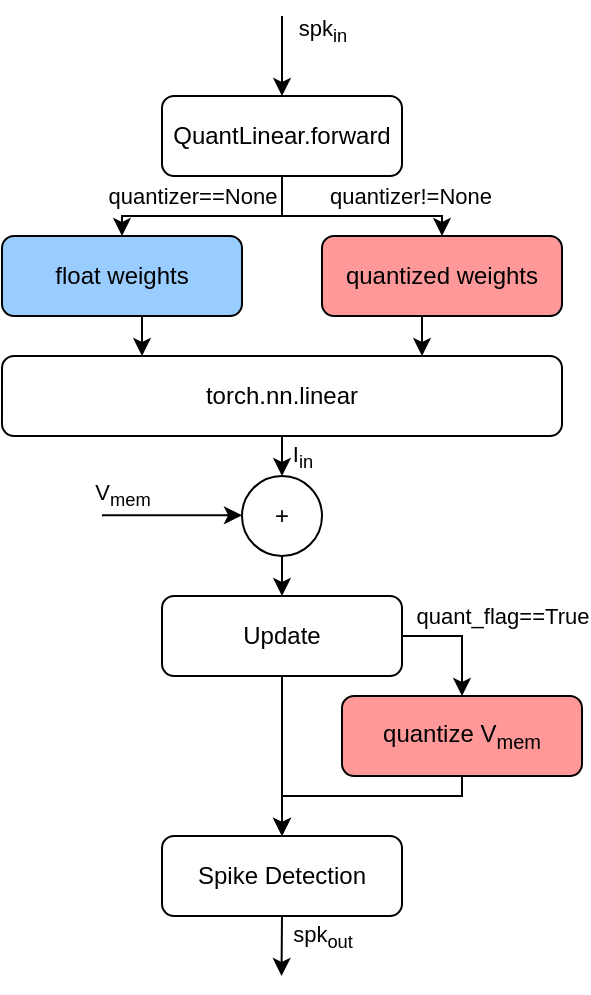 <mxfile version="28.0.6">
  <diagram name="Page-1" id="BYaa-4TS6SF9K7ZMuMDA">
    <mxGraphModel dx="983" dy="532" grid="1" gridSize="10" guides="1" tooltips="1" connect="1" arrows="1" fold="1" page="1" pageScale="1" pageWidth="850" pageHeight="1100" math="0" shadow="0">
      <root>
        <mxCell id="0" />
        <mxCell id="1" parent="0" />
        <mxCell id="bS1HA9GtuZSK5GUnn46K-4" style="edgeStyle=orthogonalEdgeStyle;rounded=0;orthogonalLoop=1;jettySize=auto;html=1;exitX=0.5;exitY=1;exitDx=0;exitDy=0;entryX=0.5;entryY=0;entryDx=0;entryDy=0;" edge="1" parent="1" source="bS1HA9GtuZSK5GUnn46K-1" target="bS1HA9GtuZSK5GUnn46K-2">
          <mxGeometry relative="1" as="geometry" />
        </mxCell>
        <mxCell id="bS1HA9GtuZSK5GUnn46K-7" value="&lt;div&gt;quantizer==None&lt;/div&gt;" style="edgeLabel;html=1;align=center;verticalAlign=middle;resizable=0;points=[];" vertex="1" connectable="0" parent="bS1HA9GtuZSK5GUnn46K-4">
          <mxGeometry x="-0.1" y="1" relative="1" as="geometry">
            <mxPoint x="-16" y="-11" as="offset" />
          </mxGeometry>
        </mxCell>
        <mxCell id="bS1HA9GtuZSK5GUnn46K-5" style="edgeStyle=orthogonalEdgeStyle;rounded=0;orthogonalLoop=1;jettySize=auto;html=1;exitX=0.5;exitY=1;exitDx=0;exitDy=0;entryX=0.5;entryY=0;entryDx=0;entryDy=0;" edge="1" parent="1" source="bS1HA9GtuZSK5GUnn46K-1" target="bS1HA9GtuZSK5GUnn46K-3">
          <mxGeometry relative="1" as="geometry" />
        </mxCell>
        <mxCell id="bS1HA9GtuZSK5GUnn46K-6" value="quantizer!=None" style="edgeLabel;html=1;align=center;verticalAlign=middle;resizable=0;points=[];" vertex="1" connectable="0" parent="bS1HA9GtuZSK5GUnn46K-5">
          <mxGeometry x="0.233" relative="1" as="geometry">
            <mxPoint x="16" y="-10" as="offset" />
          </mxGeometry>
        </mxCell>
        <mxCell id="bS1HA9GtuZSK5GUnn46K-1" value="QuantLinear.forward" style="rounded=1;whiteSpace=wrap;html=1;" vertex="1" parent="1">
          <mxGeometry x="360" y="120" width="120" height="40" as="geometry" />
        </mxCell>
        <mxCell id="bS1HA9GtuZSK5GUnn46K-10" style="edgeStyle=orthogonalEdgeStyle;rounded=0;orthogonalLoop=1;jettySize=auto;html=1;exitX=0.5;exitY=1;exitDx=0;exitDy=0;entryX=0.25;entryY=0;entryDx=0;entryDy=0;" edge="1" parent="1" source="bS1HA9GtuZSK5GUnn46K-2" target="bS1HA9GtuZSK5GUnn46K-9">
          <mxGeometry relative="1" as="geometry" />
        </mxCell>
        <mxCell id="bS1HA9GtuZSK5GUnn46K-2" value="float weights" style="rounded=1;whiteSpace=wrap;html=1;fillColor=#99CCFF;" vertex="1" parent="1">
          <mxGeometry x="280" y="190" width="120" height="40" as="geometry" />
        </mxCell>
        <mxCell id="bS1HA9GtuZSK5GUnn46K-11" style="edgeStyle=orthogonalEdgeStyle;rounded=0;orthogonalLoop=1;jettySize=auto;html=1;exitX=0.5;exitY=1;exitDx=0;exitDy=0;entryX=0.75;entryY=0;entryDx=0;entryDy=0;" edge="1" parent="1" source="bS1HA9GtuZSK5GUnn46K-3" target="bS1HA9GtuZSK5GUnn46K-9">
          <mxGeometry relative="1" as="geometry" />
        </mxCell>
        <mxCell id="bS1HA9GtuZSK5GUnn46K-3" value="quantized weights" style="rounded=1;whiteSpace=wrap;html=1;fillColor=#FF9999;" vertex="1" parent="1">
          <mxGeometry x="440" y="190" width="120" height="40" as="geometry" />
        </mxCell>
        <mxCell id="bS1HA9GtuZSK5GUnn46K-18" style="edgeStyle=orthogonalEdgeStyle;rounded=0;orthogonalLoop=1;jettySize=auto;html=1;exitX=0.5;exitY=1;exitDx=0;exitDy=0;entryX=0.5;entryY=0;entryDx=0;entryDy=0;" edge="1" parent="1" source="bS1HA9GtuZSK5GUnn46K-9" target="bS1HA9GtuZSK5GUnn46K-12">
          <mxGeometry relative="1" as="geometry" />
        </mxCell>
        <mxCell id="bS1HA9GtuZSK5GUnn46K-19" value="I&lt;sub&gt;in&lt;/sub&gt;" style="edgeLabel;html=1;align=center;verticalAlign=middle;resizable=0;points=[];" vertex="1" connectable="0" parent="bS1HA9GtuZSK5GUnn46K-18">
          <mxGeometry x="-0.186" y="3" relative="1" as="geometry">
            <mxPoint x="7" y="3" as="offset" />
          </mxGeometry>
        </mxCell>
        <mxCell id="bS1HA9GtuZSK5GUnn46K-9" value="torch.nn.linear" style="rounded=1;whiteSpace=wrap;html=1;" vertex="1" parent="1">
          <mxGeometry x="280" y="250" width="280" height="40" as="geometry" />
        </mxCell>
        <mxCell id="bS1HA9GtuZSK5GUnn46K-23" style="edgeStyle=orthogonalEdgeStyle;rounded=0;orthogonalLoop=1;jettySize=auto;html=1;exitX=0.5;exitY=1;exitDx=0;exitDy=0;entryX=0.5;entryY=0;entryDx=0;entryDy=0;" edge="1" parent="1" source="bS1HA9GtuZSK5GUnn46K-12" target="bS1HA9GtuZSK5GUnn46K-22">
          <mxGeometry relative="1" as="geometry" />
        </mxCell>
        <mxCell id="bS1HA9GtuZSK5GUnn46K-12" value="+" style="ellipse;whiteSpace=wrap;html=1;aspect=fixed;" vertex="1" parent="1">
          <mxGeometry x="400" y="310" width="40" height="40" as="geometry" />
        </mxCell>
        <mxCell id="bS1HA9GtuZSK5GUnn46K-15" value="" style="endArrow=classic;html=1;rounded=0;entryX=0.5;entryY=0;entryDx=0;entryDy=0;" edge="1" parent="1" target="bS1HA9GtuZSK5GUnn46K-1">
          <mxGeometry width="50" height="50" relative="1" as="geometry">
            <mxPoint x="420" y="80" as="sourcePoint" />
            <mxPoint x="470" y="30" as="targetPoint" />
          </mxGeometry>
        </mxCell>
        <mxCell id="bS1HA9GtuZSK5GUnn46K-16" value="spk&lt;sub&gt;in&lt;/sub&gt;" style="edgeLabel;html=1;align=center;verticalAlign=middle;resizable=0;points=[];" vertex="1" connectable="0" parent="bS1HA9GtuZSK5GUnn46K-15">
          <mxGeometry x="-0.6" y="-2" relative="1" as="geometry">
            <mxPoint x="22" as="offset" />
          </mxGeometry>
        </mxCell>
        <mxCell id="bS1HA9GtuZSK5GUnn46K-17" value="" style="endArrow=classic;html=1;rounded=0;" edge="1" parent="1">
          <mxGeometry width="50" height="50" relative="1" as="geometry">
            <mxPoint x="330" y="329.66" as="sourcePoint" />
            <mxPoint x="400" y="329.66" as="targetPoint" />
          </mxGeometry>
        </mxCell>
        <mxCell id="bS1HA9GtuZSK5GUnn46K-20" value="V&lt;sub&gt;mem&lt;/sub&gt;" style="edgeLabel;html=1;align=center;verticalAlign=middle;resizable=0;points=[];" vertex="1" connectable="0" parent="bS1HA9GtuZSK5GUnn46K-17">
          <mxGeometry x="-0.721" relative="1" as="geometry">
            <mxPoint y="-10" as="offset" />
          </mxGeometry>
        </mxCell>
        <mxCell id="bS1HA9GtuZSK5GUnn46K-25" style="edgeStyle=orthogonalEdgeStyle;rounded=0;orthogonalLoop=1;jettySize=auto;html=1;exitX=1;exitY=0.5;exitDx=0;exitDy=0;entryX=0.5;entryY=0;entryDx=0;entryDy=0;" edge="1" parent="1" source="bS1HA9GtuZSK5GUnn46K-22" target="bS1HA9GtuZSK5GUnn46K-24">
          <mxGeometry relative="1" as="geometry" />
        </mxCell>
        <mxCell id="bS1HA9GtuZSK5GUnn46K-26" value="quant_flag==True" style="edgeLabel;html=1;align=center;verticalAlign=middle;resizable=0;points=[];" vertex="1" connectable="0" parent="bS1HA9GtuZSK5GUnn46K-25">
          <mxGeometry x="0.026" relative="1" as="geometry">
            <mxPoint x="20" y="-11" as="offset" />
          </mxGeometry>
        </mxCell>
        <mxCell id="bS1HA9GtuZSK5GUnn46K-28" style="edgeStyle=orthogonalEdgeStyle;rounded=0;orthogonalLoop=1;jettySize=auto;html=1;exitX=0.5;exitY=1;exitDx=0;exitDy=0;entryX=0.5;entryY=0;entryDx=0;entryDy=0;" edge="1" parent="1" source="bS1HA9GtuZSK5GUnn46K-22" target="bS1HA9GtuZSK5GUnn46K-27">
          <mxGeometry relative="1" as="geometry" />
        </mxCell>
        <mxCell id="bS1HA9GtuZSK5GUnn46K-22" value="Update" style="rounded=1;whiteSpace=wrap;html=1;" vertex="1" parent="1">
          <mxGeometry x="360" y="370" width="120" height="40" as="geometry" />
        </mxCell>
        <mxCell id="bS1HA9GtuZSK5GUnn46K-29" style="edgeStyle=orthogonalEdgeStyle;rounded=0;orthogonalLoop=1;jettySize=auto;html=1;exitX=0.5;exitY=1;exitDx=0;exitDy=0;entryX=0.5;entryY=0;entryDx=0;entryDy=0;" edge="1" parent="1" source="bS1HA9GtuZSK5GUnn46K-24" target="bS1HA9GtuZSK5GUnn46K-27">
          <mxGeometry relative="1" as="geometry">
            <Array as="points">
              <mxPoint x="510" y="470" />
              <mxPoint x="420" y="470" />
            </Array>
          </mxGeometry>
        </mxCell>
        <mxCell id="bS1HA9GtuZSK5GUnn46K-24" value="quantize V&lt;sub&gt;mem&lt;/sub&gt;" style="rounded=1;whiteSpace=wrap;html=1;fillColor=#FF9999;" vertex="1" parent="1">
          <mxGeometry x="450" y="420" width="120" height="40" as="geometry" />
        </mxCell>
        <mxCell id="bS1HA9GtuZSK5GUnn46K-30" style="edgeStyle=orthogonalEdgeStyle;rounded=0;orthogonalLoop=1;jettySize=auto;html=1;exitX=0.5;exitY=1;exitDx=0;exitDy=0;" edge="1" parent="1" source="bS1HA9GtuZSK5GUnn46K-27">
          <mxGeometry relative="1" as="geometry">
            <mxPoint x="419.759" y="560" as="targetPoint" />
          </mxGeometry>
        </mxCell>
        <mxCell id="bS1HA9GtuZSK5GUnn46K-31" value="spk&lt;sub&gt;out&lt;/sub&gt;" style="edgeLabel;html=1;align=center;verticalAlign=middle;resizable=0;points=[];" vertex="1" connectable="0" parent="bS1HA9GtuZSK5GUnn46K-30">
          <mxGeometry x="-0.26" y="1" relative="1" as="geometry">
            <mxPoint x="19" as="offset" />
          </mxGeometry>
        </mxCell>
        <mxCell id="bS1HA9GtuZSK5GUnn46K-27" value="Spike Detection" style="rounded=1;whiteSpace=wrap;html=1;" vertex="1" parent="1">
          <mxGeometry x="360" y="490" width="120" height="40" as="geometry" />
        </mxCell>
      </root>
    </mxGraphModel>
  </diagram>
</mxfile>
